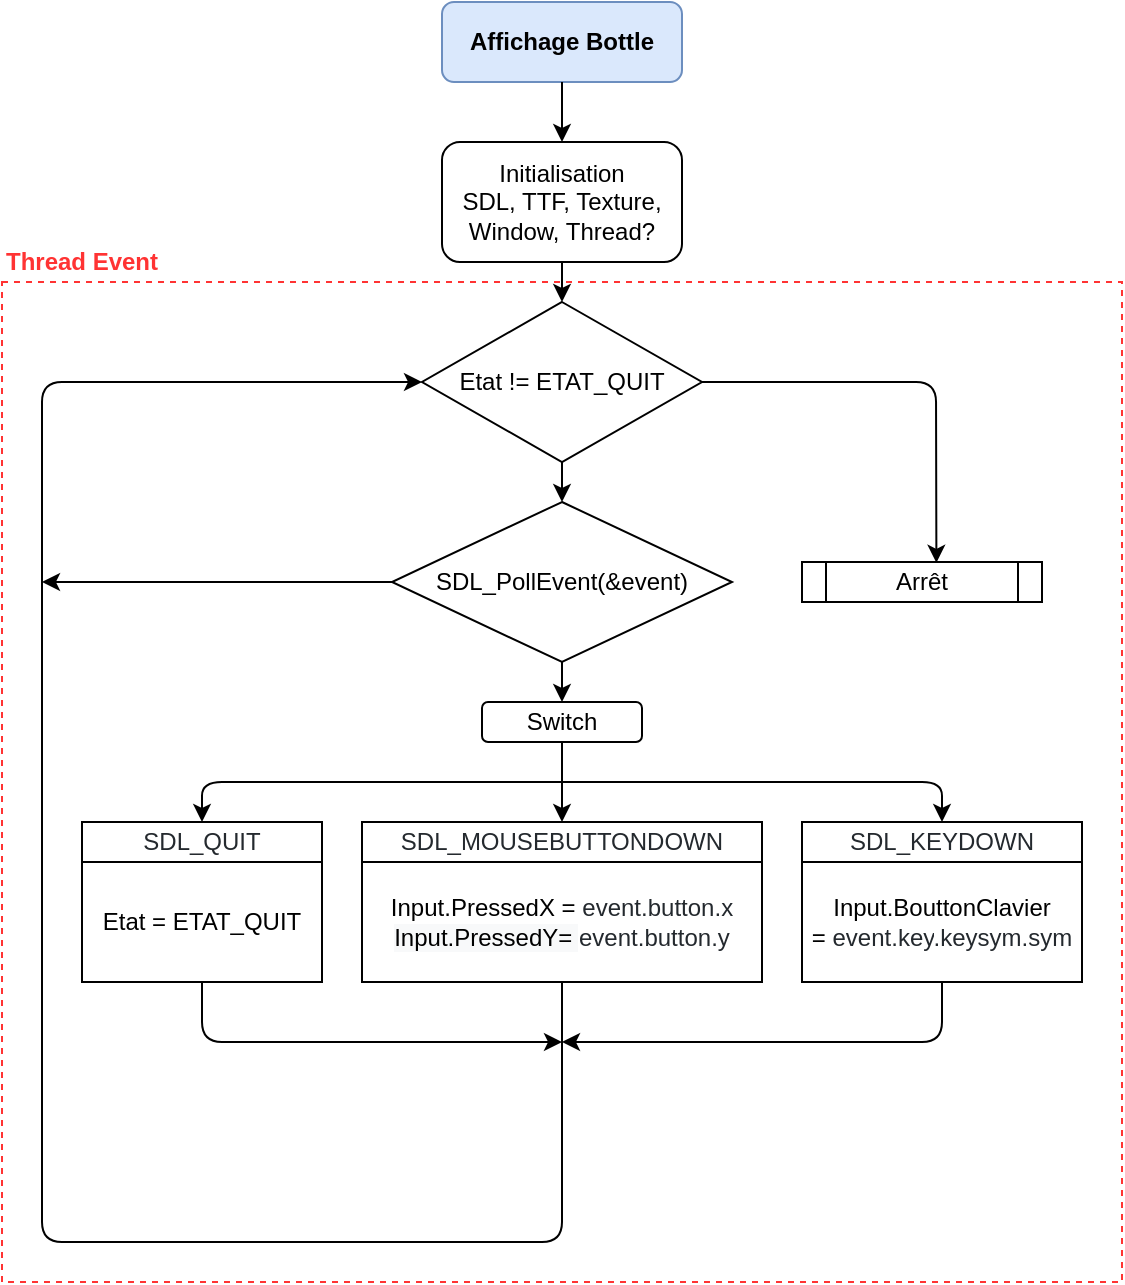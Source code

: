 <mxfile version="13.1.3" type="github" pages="3"><diagram id="C5RBs43oDa-KdzZeNtuy" name="Page-1"><mxGraphModel dx="1038" dy="548" grid="1" gridSize="10" guides="1" tooltips="1" connect="1" arrows="1" fold="1" page="1" pageScale="1" pageWidth="827" pageHeight="1169" math="0" shadow="0"><root><mxCell id="WIyWlLk6GJQsqaUBKTNV-0"/><mxCell id="WIyWlLk6GJQsqaUBKTNV-1" parent="WIyWlLk6GJQsqaUBKTNV-0"/><mxCell id="x3-0aDl-ISGODuwCyfTv-0" value="&lt;b&gt;Affichage Bottle&lt;/b&gt;" style="rounded=1;whiteSpace=wrap;html=1;fillColor=#dae8fc;strokeColor=#6c8ebf;" vertex="1" parent="WIyWlLk6GJQsqaUBKTNV-1"><mxGeometry x="330" y="90" width="120" height="40" as="geometry"/></mxCell><mxCell id="x3-0aDl-ISGODuwCyfTv-1" value="Initialisation&lt;br&gt;SDL, TTF, Texture, Window, Thread?" style="rounded=1;whiteSpace=wrap;html=1;" vertex="1" parent="WIyWlLk6GJQsqaUBKTNV-1"><mxGeometry x="330" y="160" width="120" height="60" as="geometry"/></mxCell><mxCell id="x3-0aDl-ISGODuwCyfTv-2" value="" style="endArrow=classic;html=1;entryX=0.5;entryY=0;entryDx=0;entryDy=0;" edge="1" parent="WIyWlLk6GJQsqaUBKTNV-1" target="x3-0aDl-ISGODuwCyfTv-1"><mxGeometry width="50" height="50" relative="1" as="geometry"><mxPoint x="390" y="130" as="sourcePoint"/><mxPoint x="439" y="80" as="targetPoint"/></mxGeometry></mxCell><mxCell id="x3-0aDl-ISGODuwCyfTv-3" value="" style="whiteSpace=wrap;html=1;fillColor=none;dashed=1;strokeColor=#FF3333;" vertex="1" parent="WIyWlLk6GJQsqaUBKTNV-1"><mxGeometry x="110" y="230" width="560" height="500" as="geometry"/></mxCell><mxCell id="x3-0aDl-ISGODuwCyfTv-4" value="Etat != ETAT_QUIT" style="rhombus;whiteSpace=wrap;html=1;fillColor=#ffffff;gradientColor=none;" vertex="1" parent="WIyWlLk6GJQsqaUBKTNV-1"><mxGeometry x="320" y="240" width="140" height="80" as="geometry"/></mxCell><mxCell id="x3-0aDl-ISGODuwCyfTv-5" value="" style="endArrow=classic;html=1;exitX=0.5;exitY=1;exitDx=0;exitDy=0;" edge="1" parent="WIyWlLk6GJQsqaUBKTNV-1" source="x3-0aDl-ISGODuwCyfTv-1" target="x3-0aDl-ISGODuwCyfTv-4"><mxGeometry width="50" height="50" relative="1" as="geometry"><mxPoint x="390" y="410" as="sourcePoint"/><mxPoint x="440" y="360" as="targetPoint"/></mxGeometry></mxCell><mxCell id="x3-0aDl-ISGODuwCyfTv-7" value="SDL_PollEvent(&amp;amp;event)" style="rhombus;whiteSpace=wrap;html=1;fillColor=#ffffff;gradientColor=none;" vertex="1" parent="WIyWlLk6GJQsqaUBKTNV-1"><mxGeometry x="305" y="340" width="170" height="80" as="geometry"/></mxCell><mxCell id="x3-0aDl-ISGODuwCyfTv-8" value="Switch" style="rounded=1;whiteSpace=wrap;html=1;fillColor=#ffffff;gradientColor=none;" vertex="1" parent="WIyWlLk6GJQsqaUBKTNV-1"><mxGeometry x="350" y="440" width="80" height="20" as="geometry"/></mxCell><mxCell id="x3-0aDl-ISGODuwCyfTv-11" value="" style="group" vertex="1" connectable="0" parent="WIyWlLk6GJQsqaUBKTNV-1"><mxGeometry x="150" y="500" width="120" height="80" as="geometry"/></mxCell><mxCell id="x3-0aDl-ISGODuwCyfTv-9" value="Etat = ETAT_QUIT" style="rounded=0;whiteSpace=wrap;html=1;fillColor=#ffffff;gradientColor=none;" vertex="1" parent="x3-0aDl-ISGODuwCyfTv-11"><mxGeometry y="20" width="120" height="60" as="geometry"/></mxCell><mxCell id="x3-0aDl-ISGODuwCyfTv-10" value="&lt;span style=&quot;color: rgb(36 , 41 , 46) ; font-family: , &amp;#34;consolas&amp;#34; , &amp;#34;liberation mono&amp;#34; , &amp;#34;menlo&amp;#34; , monospace ; background-color: rgb(255 , 255 , 255)&quot;&gt;SDL_QUIT&lt;/span&gt;" style="rounded=0;whiteSpace=wrap;html=1;fillColor=#ffffff;gradientColor=none;" vertex="1" parent="x3-0aDl-ISGODuwCyfTv-11"><mxGeometry width="120" height="20" as="geometry"/></mxCell><mxCell id="x3-0aDl-ISGODuwCyfTv-14" value="" style="group" vertex="1" connectable="0" parent="WIyWlLk6GJQsqaUBKTNV-1"><mxGeometry x="290" y="500" width="200" height="80" as="geometry"/></mxCell><mxCell id="x3-0aDl-ISGODuwCyfTv-15" value="Input.PressedX =&amp;nbsp;&lt;span style=&quot;color: rgb(36 , 41 , 46) ; font-family: , &amp;#34;consolas&amp;#34; , &amp;#34;liberation mono&amp;#34; , &amp;#34;menlo&amp;#34; , monospace ; background-color: rgb(255 , 255 , 255)&quot;&gt;event.&lt;/span&gt;&lt;span class=&quot;pl-smi&quot; style=&quot;box-sizing: border-box ; color: rgb(36 , 41 , 46) ; font-family: , &amp;#34;consolas&amp;#34; , &amp;#34;liberation mono&amp;#34; , &amp;#34;menlo&amp;#34; , monospace ; background-color: rgb(255 , 255 , 255)&quot;&gt;button&lt;/span&gt;&lt;span style=&quot;color: rgb(36 , 41 , 46) ; font-family: , &amp;#34;consolas&amp;#34; , &amp;#34;liberation mono&amp;#34; , &amp;#34;menlo&amp;#34; , monospace ; background-color: rgb(255 , 255 , 255)&quot;&gt;.&lt;/span&gt;&lt;span class=&quot;pl-smi&quot; style=&quot;box-sizing: border-box ; color: rgb(36 , 41 , 46) ; font-family: , &amp;#34;consolas&amp;#34; , &amp;#34;liberation mono&amp;#34; , &amp;#34;menlo&amp;#34; , monospace ; background-color: rgb(255 , 255 , 255)&quot;&gt;x&lt;br&gt;&lt;span style=&quot;color: rgb(0 , 0 , 0) ; background-color: rgb(248 , 249 , 250)&quot;&gt;Input.PressedY=&amp;nbsp;&lt;/span&gt;event.&lt;span class=&quot;pl-smi&quot; style=&quot;box-sizing: border-box&quot;&gt;button&lt;/span&gt;.y&lt;br&gt;&lt;/span&gt;" style="rounded=0;whiteSpace=wrap;html=1;fillColor=#ffffff;gradientColor=none;" vertex="1" parent="x3-0aDl-ISGODuwCyfTv-14"><mxGeometry y="20" width="200" height="60" as="geometry"/></mxCell><mxCell id="x3-0aDl-ISGODuwCyfTv-16" value="&lt;span style=&quot;color: rgb(36 , 41 , 46) ; font-family: , &amp;#34;consolas&amp;#34; , &amp;#34;liberation mono&amp;#34; , &amp;#34;menlo&amp;#34; , monospace ; background-color: rgb(255 , 255 , 255)&quot;&gt;SDL_MOUSEBUTTONDOWN&lt;/span&gt;" style="rounded=0;whiteSpace=wrap;html=1;fillColor=#ffffff;gradientColor=none;" vertex="1" parent="x3-0aDl-ISGODuwCyfTv-14"><mxGeometry width="200" height="20" as="geometry"/></mxCell><mxCell id="x3-0aDl-ISGODuwCyfTv-17" value="" style="group" vertex="1" connectable="0" parent="WIyWlLk6GJQsqaUBKTNV-1"><mxGeometry x="510" y="500" width="140" height="80" as="geometry"/></mxCell><mxCell id="x3-0aDl-ISGODuwCyfTv-18" value="Input.BouttonClavier =&amp;nbsp;&lt;span style=&quot;color: rgb(36 , 41 , 46) ; font-family: , &amp;#34;consolas&amp;#34; , &amp;#34;liberation mono&amp;#34; , &amp;#34;menlo&amp;#34; , monospace ; background-color: rgb(255 , 255 , 255)&quot;&gt;event.&lt;/span&gt;&lt;span class=&quot;pl-smi&quot; style=&quot;box-sizing: border-box ; color: rgb(36 , 41 , 46) ; font-family: , &amp;#34;consolas&amp;#34; , &amp;#34;liberation mono&amp;#34; , &amp;#34;menlo&amp;#34; , monospace ; background-color: rgb(255 , 255 , 255)&quot;&gt;key&lt;/span&gt;&lt;span style=&quot;color: rgb(36 , 41 , 46) ; font-family: , &amp;#34;consolas&amp;#34; , &amp;#34;liberation mono&amp;#34; , &amp;#34;menlo&amp;#34; , monospace ; background-color: rgb(255 , 255 , 255)&quot;&gt;.&lt;/span&gt;&lt;span class=&quot;pl-smi&quot; style=&quot;box-sizing: border-box ; color: rgb(36 , 41 , 46) ; font-family: , &amp;#34;consolas&amp;#34; , &amp;#34;liberation mono&amp;#34; , &amp;#34;menlo&amp;#34; , monospace ; background-color: rgb(255 , 255 , 255)&quot;&gt;keysym&lt;/span&gt;&lt;span style=&quot;color: rgb(36 , 41 , 46) ; font-family: , &amp;#34;consolas&amp;#34; , &amp;#34;liberation mono&amp;#34; , &amp;#34;menlo&amp;#34; , monospace ; background-color: rgb(255 , 255 , 255)&quot;&gt;.&lt;/span&gt;&lt;span class=&quot;pl-smi&quot; style=&quot;box-sizing: border-box ; color: rgb(36 , 41 , 46) ; font-family: , &amp;#34;consolas&amp;#34; , &amp;#34;liberation mono&amp;#34; , &amp;#34;menlo&amp;#34; , monospace ; background-color: rgb(255 , 255 , 255)&quot;&gt;sym&lt;/span&gt;" style="rounded=0;whiteSpace=wrap;html=1;fillColor=#ffffff;gradientColor=none;" vertex="1" parent="x3-0aDl-ISGODuwCyfTv-17"><mxGeometry y="20" width="140" height="60" as="geometry"/></mxCell><mxCell id="x3-0aDl-ISGODuwCyfTv-19" value="&lt;span style=&quot;color: rgb(36 , 41 , 46) ; font-family: , &amp;#34;consolas&amp;#34; , &amp;#34;liberation mono&amp;#34; , &amp;#34;menlo&amp;#34; , monospace ; background-color: rgb(255 , 255 , 255)&quot;&gt;SDL_KEYDOWN&lt;/span&gt;" style="rounded=0;whiteSpace=wrap;html=1;fillColor=#ffffff;gradientColor=none;" vertex="1" parent="x3-0aDl-ISGODuwCyfTv-17"><mxGeometry width="140" height="20" as="geometry"/></mxCell><mxCell id="x3-0aDl-ISGODuwCyfTv-20" value="" style="endArrow=classic;html=1;exitX=0.5;exitY=1;exitDx=0;exitDy=0;" edge="1" parent="WIyWlLk6GJQsqaUBKTNV-1" source="x3-0aDl-ISGODuwCyfTv-8" target="x3-0aDl-ISGODuwCyfTv-16"><mxGeometry width="50" height="50" relative="1" as="geometry"><mxPoint x="390" y="580" as="sourcePoint"/><mxPoint x="440" y="530" as="targetPoint"/></mxGeometry></mxCell><mxCell id="x3-0aDl-ISGODuwCyfTv-21" value="" style="endArrow=classic;html=1;entryX=0.5;entryY=0;entryDx=0;entryDy=0;" edge="1" parent="WIyWlLk6GJQsqaUBKTNV-1" target="x3-0aDl-ISGODuwCyfTv-10"><mxGeometry width="50" height="50" relative="1" as="geometry"><mxPoint x="390" y="480" as="sourcePoint"/><mxPoint x="290" y="450" as="targetPoint"/><Array as="points"><mxPoint x="210" y="480"/></Array></mxGeometry></mxCell><mxCell id="x3-0aDl-ISGODuwCyfTv-22" value="" style="endArrow=classic;html=1;entryX=0.5;entryY=0;entryDx=0;entryDy=0;" edge="1" parent="WIyWlLk6GJQsqaUBKTNV-1" target="x3-0aDl-ISGODuwCyfTv-19"><mxGeometry width="50" height="50" relative="1" as="geometry"><mxPoint x="390" y="480" as="sourcePoint"/><mxPoint x="440" y="530" as="targetPoint"/><Array as="points"><mxPoint x="580" y="480"/></Array></mxGeometry></mxCell><mxCell id="x3-0aDl-ISGODuwCyfTv-23" value="" style="endArrow=classic;html=1;exitX=0.5;exitY=1;exitDx=0;exitDy=0;entryX=0.5;entryY=0;entryDx=0;entryDy=0;" edge="1" parent="WIyWlLk6GJQsqaUBKTNV-1" source="x3-0aDl-ISGODuwCyfTv-7" target="x3-0aDl-ISGODuwCyfTv-8"><mxGeometry width="50" height="50" relative="1" as="geometry"><mxPoint x="390" y="580" as="sourcePoint"/><mxPoint x="440" y="530" as="targetPoint"/></mxGeometry></mxCell><mxCell id="x3-0aDl-ISGODuwCyfTv-24" value="" style="endArrow=classic;html=1;entryX=0.5;entryY=0;entryDx=0;entryDy=0;exitX=0.5;exitY=1;exitDx=0;exitDy=0;" edge="1" parent="WIyWlLk6GJQsqaUBKTNV-1" source="x3-0aDl-ISGODuwCyfTv-4" target="x3-0aDl-ISGODuwCyfTv-7"><mxGeometry width="50" height="50" relative="1" as="geometry"><mxPoint x="390" y="480" as="sourcePoint"/><mxPoint x="440" y="430" as="targetPoint"/></mxGeometry></mxCell><mxCell id="x3-0aDl-ISGODuwCyfTv-25" value="" style="endArrow=classic;html=1;entryX=0;entryY=0.5;entryDx=0;entryDy=0;exitX=0.5;exitY=1;exitDx=0;exitDy=0;" edge="1" parent="WIyWlLk6GJQsqaUBKTNV-1" source="x3-0aDl-ISGODuwCyfTv-15" target="x3-0aDl-ISGODuwCyfTv-4"><mxGeometry width="50" height="50" relative="1" as="geometry"><mxPoint x="100" y="130" as="sourcePoint"/><mxPoint x="390" y="650.711" as="targetPoint"/><Array as="points"><mxPoint x="390" y="710"/><mxPoint x="130" y="710"/><mxPoint x="130" y="380"/><mxPoint x="130" y="280"/></Array></mxGeometry></mxCell><mxCell id="x3-0aDl-ISGODuwCyfTv-26" value="" style="endArrow=classic;html=1;exitX=0.5;exitY=1;exitDx=0;exitDy=0;" edge="1" parent="WIyWlLk6GJQsqaUBKTNV-1" source="x3-0aDl-ISGODuwCyfTv-9"><mxGeometry width="50" height="50" relative="1" as="geometry"><mxPoint x="390" y="580" as="sourcePoint"/><mxPoint x="390" y="610" as="targetPoint"/><Array as="points"><mxPoint x="210" y="610"/></Array></mxGeometry></mxCell><mxCell id="x3-0aDl-ISGODuwCyfTv-27" value="" style="endArrow=classic;html=1;exitX=0.5;exitY=1;exitDx=0;exitDy=0;" edge="1" parent="WIyWlLk6GJQsqaUBKTNV-1" source="x3-0aDl-ISGODuwCyfTv-18"><mxGeometry width="50" height="50" relative="1" as="geometry"><mxPoint x="390" y="680" as="sourcePoint"/><mxPoint x="390" y="610" as="targetPoint"/><Array as="points"><mxPoint x="580" y="610"/></Array></mxGeometry></mxCell><mxCell id="x3-0aDl-ISGODuwCyfTv-28" value="" style="endArrow=classic;html=1;exitX=0;exitY=0.5;exitDx=0;exitDy=0;" edge="1" parent="WIyWlLk6GJQsqaUBKTNV-1" source="x3-0aDl-ISGODuwCyfTv-7"><mxGeometry width="50" height="50" relative="1" as="geometry"><mxPoint x="390" y="480" as="sourcePoint"/><mxPoint x="130" y="380" as="targetPoint"/></mxGeometry></mxCell><mxCell id="x3-0aDl-ISGODuwCyfTv-30" value="Arrêt" style="shape=process;whiteSpace=wrap;html=1;backgroundOutline=1;fillColor=#ffffff;gradientColor=none;" vertex="1" parent="WIyWlLk6GJQsqaUBKTNV-1"><mxGeometry x="510" y="370" width="120" height="20" as="geometry"/></mxCell><mxCell id="x3-0aDl-ISGODuwCyfTv-31" value="" style="endArrow=classic;html=1;exitX=1;exitY=0.5;exitDx=0;exitDy=0;entryX=0.56;entryY=0.02;entryDx=0;entryDy=0;entryPerimeter=0;" edge="1" parent="WIyWlLk6GJQsqaUBKTNV-1" source="x3-0aDl-ISGODuwCyfTv-4" target="x3-0aDl-ISGODuwCyfTv-30"><mxGeometry width="50" height="50" relative="1" as="geometry"><mxPoint x="390" y="480" as="sourcePoint"/><mxPoint x="440" y="430" as="targetPoint"/><Array as="points"><mxPoint x="577" y="280"/></Array></mxGeometry></mxCell><mxCell id="x3-0aDl-ISGODuwCyfTv-32" value="Thread Event" style="text;html=1;strokeColor=none;fillColor=none;align=center;verticalAlign=middle;whiteSpace=wrap;rounded=0;fontStyle=1;fontColor=#FF3333;" vertex="1" parent="WIyWlLk6GJQsqaUBKTNV-1"><mxGeometry x="110" y="210" width="80" height="20" as="geometry"/></mxCell></root></mxGraphModel></diagram><diagram id="mV_8aAiYIyaUgRgPS9Er" name="Page-3"><mxGraphModel dx="1038" dy="548" grid="1" gridSize="10" guides="1" tooltips="1" connect="1" arrows="1" fold="1" page="1" pageScale="1" pageWidth="827" pageHeight="1169" math="0" shadow="0"><root><mxCell id="vZPbmTrnyK0QU0AKoeYh-0"/><mxCell id="vZPbmTrnyK0QU0AKoeYh-1" parent="vZPbmTrnyK0QU0AKoeYh-0"/><mxCell id="e_vKIvhH-Zaa7iAVlnjw-0" value="" style="whiteSpace=wrap;html=1;dashed=1;fillColor=none;strokeColor=#FF3333;" vertex="1" parent="vZPbmTrnyK0QU0AKoeYh-1"><mxGeometry x="110" y="230" width="560" height="500" as="geometry"/></mxCell><mxCell id="1Tas4SEN_yfj2xKBpSrV-0" value="Thread Menu" style="text;html=1;strokeColor=none;fillColor=none;align=center;verticalAlign=middle;whiteSpace=wrap;rounded=0;fontStyle=1;fontColor=#FF3333;" vertex="1" parent="vZPbmTrnyK0QU0AKoeYh-1"><mxGeometry x="110" y="210" width="80" height="20" as="geometry"/></mxCell><mxCell id="qAhnPctFecZi3tBxf-kB-5" style="edgeStyle=none;rounded=0;orthogonalLoop=1;jettySize=auto;html=1;exitX=0.5;exitY=1;exitDx=0;exitDy=0;fontColor=#000000;" edge="1" parent="vZPbmTrnyK0QU0AKoeYh-1" source="qAhnPctFecZi3tBxf-kB-0" target="qAhnPctFecZi3tBxf-kB-4"><mxGeometry relative="1" as="geometry"/></mxCell><mxCell id="qAhnPctFecZi3tBxf-kB-0" value="&lt;font color=&quot;#000000&quot;&gt;Etat == ETAT_MENU&lt;/font&gt;" style="rhombus;whiteSpace=wrap;html=1;strokeColor=#000000;fillColor=none;gradientColor=none;fontColor=#FF3333;" vertex="1" parent="vZPbmTrnyK0QU0AKoeYh-1"><mxGeometry x="317.5" y="250" width="145" height="80" as="geometry"/></mxCell><mxCell id="qAhnPctFecZi3tBxf-kB-3" style="edgeStyle=none;rounded=0;orthogonalLoop=1;jettySize=auto;html=1;exitX=0.5;exitY=1;exitDx=0;exitDy=0;entryX=0.5;entryY=0;entryDx=0;entryDy=0;fontColor=#FF3333;" edge="1" parent="vZPbmTrnyK0QU0AKoeYh-1" source="qAhnPctFecZi3tBxf-kB-1" target="qAhnPctFecZi3tBxf-kB-0"><mxGeometry relative="1" as="geometry"/></mxCell><mxCell id="qAhnPctFecZi3tBxf-kB-1" value="&lt;font color=&quot;#000000&quot;&gt;MENU&lt;/font&gt;" style="rounded=1;whiteSpace=wrap;html=1;strokeColor=#000000;fillColor=none;gradientColor=none;fontColor=#FF3333;fontStyle=1" vertex="1" parent="vZPbmTrnyK0QU0AKoeYh-1"><mxGeometry x="330" y="170" width="120" height="30" as="geometry"/></mxCell><mxCell id="qAhnPctFecZi3tBxf-kB-2" style="edgeStyle=none;rounded=0;orthogonalLoop=1;jettySize=auto;html=1;exitX=0.5;exitY=1;exitDx=0;exitDy=0;fontColor=#FF3333;" edge="1" parent="vZPbmTrnyK0QU0AKoeYh-1" source="qAhnPctFecZi3tBxf-kB-1" target="qAhnPctFecZi3tBxf-kB-1"><mxGeometry relative="1" as="geometry"/></mxCell><mxCell id="qAhnPctFecZi3tBxf-kB-4" value="Afficher menu" style="rounded=0;whiteSpace=wrap;html=1;strokeColor=#000000;fillColor=none;gradientColor=none;fontColor=#000000;" vertex="1" parent="vZPbmTrnyK0QU0AKoeYh-1"><mxGeometry x="330" y="350" width="120" height="30" as="geometry"/></mxCell><mxCell id="qAhnPctFecZi3tBxf-kB-9" value="" style="group" vertex="1" connectable="0" parent="vZPbmTrnyK0QU0AKoeYh-1"><mxGeometry x="170" y="390" width="120" height="80" as="geometry"/></mxCell><mxCell id="qAhnPctFecZi3tBxf-kB-6" value="" style="rounded=0;whiteSpace=wrap;html=1;strokeColor=#000000;fillColor=none;gradientColor=none;fontColor=#000000;" vertex="1" parent="qAhnPctFecZi3tBxf-kB-9"><mxGeometry y="20" width="120" height="60" as="geometry"/></mxCell><mxCell id="qAhnPctFecZi3tBxf-kB-8" value="" style="rounded=0;whiteSpace=wrap;html=1;strokeColor=#000000;fillColor=none;gradientColor=none;fontColor=#000000;" vertex="1" parent="qAhnPctFecZi3tBxf-kB-9"><mxGeometry width="120" height="20" as="geometry"/></mxCell></root></mxGraphModel></diagram><diagram id="LfEioMUgDGMMTLF0-mGo" name="Page-2"><mxGraphModel dx="1038" dy="548" grid="1" gridSize="10" guides="1" tooltips="1" connect="1" arrows="1" fold="1" page="1" pageScale="1" pageWidth="827" pageHeight="1169" math="0" shadow="0"><root><mxCell id="5elzcA75IxGQ5SC5_u37-0"/><mxCell id="5elzcA75IxGQ5SC5_u37-1" parent="5elzcA75IxGQ5SC5_u37-0"/><mxCell id="5elzcA75IxGQ5SC5_u37-2" value="ETAT" style="swimlane;fontStyle=0;childLayout=stackLayout;horizontal=1;startSize=26;horizontalStack=0;resizeParent=1;resizeParentMax=0;resizeLast=0;collapsible=1;marginBottom=0;align=center;fontSize=14;fillColor=#ffffff;gradientColor=none;" vertex="1" parent="5elzcA75IxGQ5SC5_u37-1"><mxGeometry x="40" y="80" width="140" height="200" as="geometry"><mxRectangle x="40" y="80" width="70" height="26" as="alternateBounds"/></mxGeometry></mxCell><mxCell id="5elzcA75IxGQ5SC5_u37-3" value="ETAT_QUIT" style="text;strokeColor=none;fillColor=none;spacingLeft=4;spacingRight=4;overflow=hidden;rotatable=0;points=[[0,0.5],[1,0.5]];portConstraint=eastwest;fontSize=12;" vertex="1" parent="5elzcA75IxGQ5SC5_u37-2"><mxGeometry y="26" width="140" height="26" as="geometry"/></mxCell><mxCell id="5elzcA75IxGQ5SC5_u37-4" value="ETAT_MENU" style="text;strokeColor=none;fillColor=none;spacingLeft=4;spacingRight=4;overflow=hidden;rotatable=0;points=[[0,0.5],[1,0.5]];portConstraint=eastwest;fontSize=12;" vertex="1" parent="5elzcA75IxGQ5SC5_u37-2"><mxGeometry y="52" width="140" height="26" as="geometry"/></mxCell><mxCell id="5elzcA75IxGQ5SC5_u37-5" value="ETAT_CONNEXION&#10;" style="text;strokeColor=none;fillColor=none;spacingLeft=4;spacingRight=4;overflow=hidden;rotatable=0;points=[[0,0.5],[1,0.5]];portConstraint=eastwest;fontSize=12;" vertex="1" parent="5elzcA75IxGQ5SC5_u37-2"><mxGeometry y="78" width="140" height="32" as="geometry"/></mxCell><mxCell id="5elzcA75IxGQ5SC5_u37-11" value="" style="group" vertex="1" connectable="0" parent="5elzcA75IxGQ5SC5_u37-2"><mxGeometry y="110" width="140" height="90" as="geometry"/></mxCell><mxCell id="5elzcA75IxGQ5SC5_u37-8" value="ETAT_COMPTE&#10;&#10;ETAT_DESTINATAIRE&#10;&#10;ETAT_MESSAGERIE&#10;" style="text;strokeColor=none;fillColor=none;spacingLeft=4;spacingRight=4;overflow=hidden;rotatable=0;points=[[0,0.5],[1,0.5]];portConstraint=eastwest;fontSize=12;" vertex="1" parent="5elzcA75IxGQ5SC5_u37-11"><mxGeometry width="160" height="90" as="geometry"/></mxCell><mxCell id="5elzcA75IxGQ5SC5_u37-19" value="INPUT" style="swimlane;fontStyle=0;childLayout=stackLayout;horizontal=1;startSize=26;horizontalStack=0;resizeParent=1;resizeParentMax=0;resizeLast=0;collapsible=1;marginBottom=0;align=center;fontSize=14;fillColor=none;gradientColor=none;" vertex="1" parent="5elzcA75IxGQ5SC5_u37-1"><mxGeometry x="230" y="80" width="180" height="104" as="geometry"><mxRectangle x="230" y="80" width="70" height="26" as="alternateBounds"/></mxGeometry></mxCell><mxCell id="5elzcA75IxGQ5SC5_u37-20" value="int PressedX" style="text;strokeColor=none;fillColor=none;spacingLeft=4;spacingRight=4;overflow=hidden;rotatable=0;points=[[0,0.5],[1,0.5]];portConstraint=eastwest;fontSize=12;" vertex="1" parent="5elzcA75IxGQ5SC5_u37-19"><mxGeometry y="26" width="180" height="26" as="geometry"/></mxCell><mxCell id="5elzcA75IxGQ5SC5_u37-21" value="int PressedY" style="text;strokeColor=none;fillColor=none;spacingLeft=4;spacingRight=4;overflow=hidden;rotatable=0;points=[[0,0.5],[1,0.5]];portConstraint=eastwest;fontSize=12;" vertex="1" parent="5elzcA75IxGQ5SC5_u37-19"><mxGeometry y="52" width="180" height="26" as="geometry"/></mxCell><mxCell id="5elzcA75IxGQ5SC5_u37-22" value="SDL_Keycode BouttonClavier" style="text;strokeColor=none;fillColor=none;spacingLeft=4;spacingRight=4;overflow=hidden;rotatable=0;points=[[0,0.5],[1,0.5]];portConstraint=eastwest;fontSize=12;" vertex="1" parent="5elzcA75IxGQ5SC5_u37-19"><mxGeometry y="78" width="180" height="26" as="geometry"/></mxCell></root></mxGraphModel></diagram></mxfile>